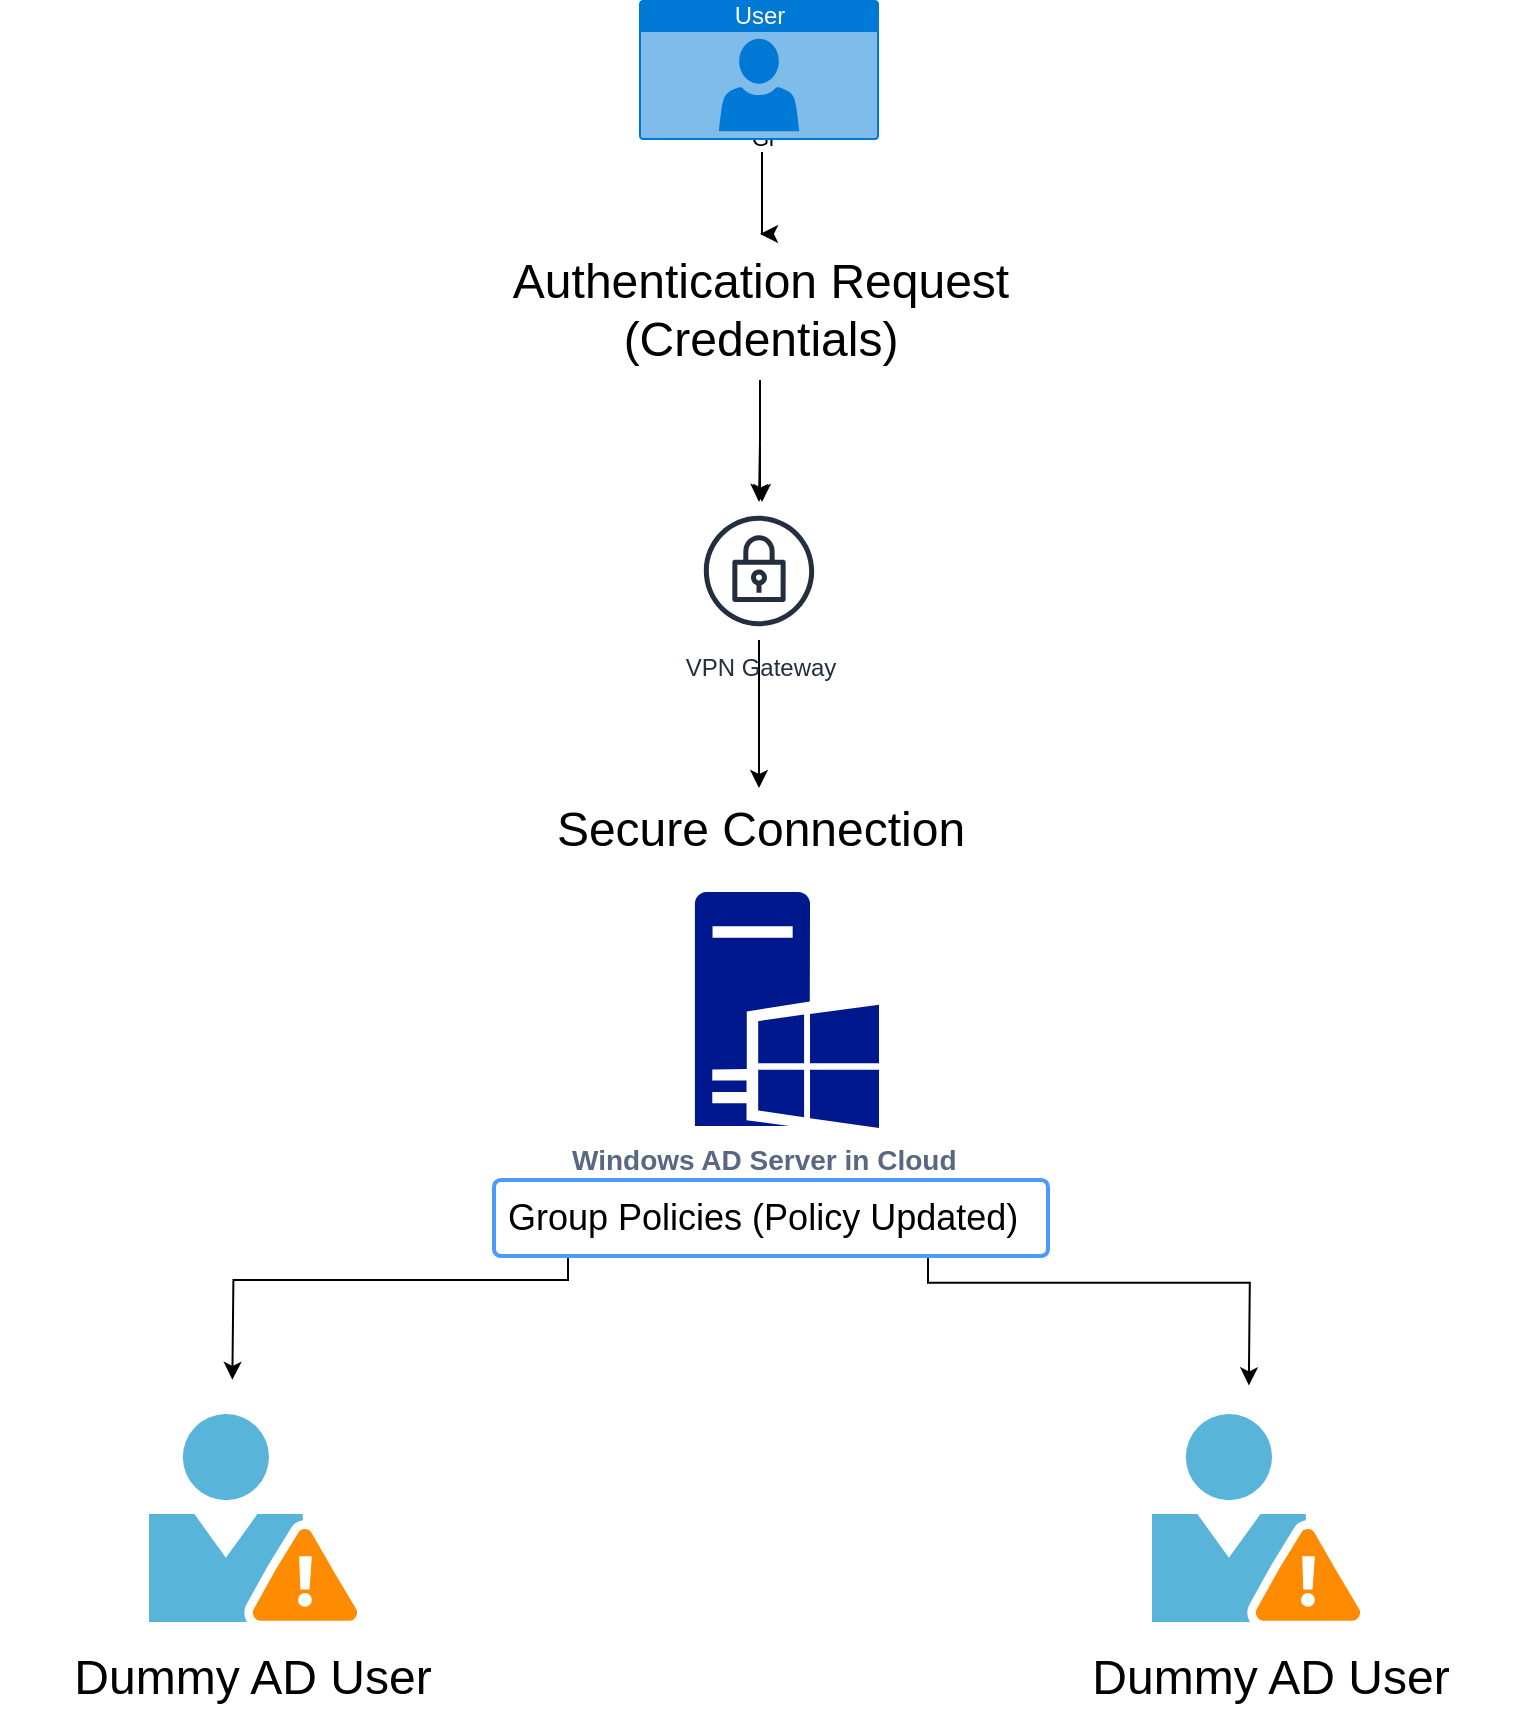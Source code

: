<mxfile version="24.7.14">
  <diagram name="Page-1" id="I9oMGGCVmff-xBgRGZVH">
    <mxGraphModel dx="2100" dy="1126" grid="0" gridSize="10" guides="1" tooltips="1" connect="1" arrows="1" fold="1" page="1" pageScale="1" pageWidth="850" pageHeight="1100" math="0" shadow="0">
      <root>
        <mxCell id="0" />
        <mxCell id="1" parent="0" />
        <mxCell id="X4goSKu6BkFKF8S-UcI2-61" value="Gi" style="edgeStyle=orthogonalEdgeStyle;rounded=0;orthogonalLoop=1;jettySize=auto;html=1;exitX=0.5;exitY=1;exitDx=0;exitDy=0;exitPerimeter=0;" edge="1" parent="1" source="X4goSKu6BkFKF8S-UcI2-62">
          <mxGeometry relative="1" as="geometry">
            <mxPoint x="434" y="271" as="targetPoint" />
            <Array as="points">
              <mxPoint x="434" y="199" />
              <mxPoint x="435" y="242" />
            </Array>
          </mxGeometry>
        </mxCell>
        <mxCell id="X4goSKu6BkFKF8S-UcI2-62" value="User" style="html=1;whiteSpace=wrap;strokeColor=none;fillColor=#0079D6;labelPosition=center;verticalLabelPosition=middle;verticalAlign=top;align=center;fontSize=12;outlineConnect=0;spacingTop=-6;fontColor=#FFFFFF;sketch=0;shape=mxgraph.sitemap.user;" vertex="1" parent="1">
          <mxGeometry x="373.5" y="154" width="120" height="70" as="geometry" />
        </mxCell>
        <mxCell id="X4goSKu6BkFKF8S-UcI2-63" value="" style="edgeStyle=orthogonalEdgeStyle;rounded=0;orthogonalLoop=1;jettySize=auto;html=1;" edge="1" parent="1" source="X4goSKu6BkFKF8S-UcI2-64" target="X4goSKu6BkFKF8S-UcI2-73">
          <mxGeometry relative="1" as="geometry" />
        </mxCell>
        <mxCell id="X4goSKu6BkFKF8S-UcI2-64" value="VPN Gateway" style="sketch=0;outlineConnect=0;fontColor=#232F3E;gradientColor=none;strokeColor=#232F3E;fillColor=#ffffff;dashed=0;verticalLabelPosition=bottom;verticalAlign=top;align=center;html=1;fontSize=12;fontStyle=0;aspect=fixed;shape=mxgraph.aws4.resourceIcon;resIcon=mxgraph.aws4.vpn_gateway;" vertex="1" parent="1">
          <mxGeometry x="399" y="405" width="69" height="69" as="geometry" />
        </mxCell>
        <mxCell id="X4goSKu6BkFKF8S-UcI2-65" value="" style="sketch=0;aspect=fixed;pointerEvents=1;shadow=0;dashed=0;html=1;strokeColor=none;labelPosition=center;verticalLabelPosition=bottom;verticalAlign=top;align=center;fillColor=#00188D;shape=mxgraph.mscae.enterprise.windows_server" vertex="1" parent="1">
          <mxGeometry x="401.46" y="600" width="92.04" height="118" as="geometry" />
        </mxCell>
        <mxCell id="X4goSKu6BkFKF8S-UcI2-66" value="" style="image;aspect=fixed;html=1;points=[];align=center;fontSize=12;image=img/lib/azure2/security/Azure_AD_Risky_Users.svg;" vertex="1" parent="1">
          <mxGeometry x="128.5" y="861" width="104" height="104" as="geometry" />
        </mxCell>
        <mxCell id="X4goSKu6BkFKF8S-UcI2-67" value="" style="image;aspect=fixed;html=1;points=[];align=center;fontSize=12;image=img/lib/azure2/security/Azure_AD_Risky_Users.svg;" vertex="1" parent="1">
          <mxGeometry x="630" y="861" width="104" height="104" as="geometry" />
        </mxCell>
        <mxCell id="X4goSKu6BkFKF8S-UcI2-68" style="edgeStyle=orthogonalEdgeStyle;rounded=0;orthogonalLoop=1;jettySize=auto;html=1;exitX=0;exitY=1;exitDx=0;exitDy=0;" edge="1" parent="1" source="X4goSKu6BkFKF8S-UcI2-70">
          <mxGeometry relative="1" as="geometry">
            <mxPoint x="170.176" y="843.882" as="targetPoint" />
          </mxGeometry>
        </mxCell>
        <mxCell id="X4goSKu6BkFKF8S-UcI2-69" style="edgeStyle=orthogonalEdgeStyle;rounded=0;orthogonalLoop=1;jettySize=auto;html=1;exitX=0.75;exitY=1;exitDx=0;exitDy=0;" edge="1" parent="1" source="X4goSKu6BkFKF8S-UcI2-70">
          <mxGeometry relative="1" as="geometry">
            <mxPoint x="678.412" y="846.706" as="targetPoint" />
          </mxGeometry>
        </mxCell>
        <mxCell id="X4goSKu6BkFKF8S-UcI2-70" value="&lt;font style=&quot;font-size: 14px;&quot;&gt;Windows AD Server in Cloud&lt;/font&gt;" style="fillColor=none;strokeColor=none;html=1;fontSize=11;fontStyle=0;align=left;fontColor=#596780;fontStyle=1;fontSize=11" vertex="1" parent="1">
          <mxGeometry x="338" y="724" width="240" height="20" as="geometry" />
        </mxCell>
        <mxCell id="X4goSKu6BkFKF8S-UcI2-71" value="&lt;font style=&quot;font-size: 18px;&quot;&gt;Group Policies (Policy Updated)&lt;/font&gt;" style="rounded=1;arcSize=9;align=left;spacingLeft=5;strokeColor=#4C9AFF;html=1;strokeWidth=2;fontSize=12" vertex="1" parent="1">
          <mxGeometry x="301" y="744" width="277" height="38" as="geometry" />
        </mxCell>
        <mxCell id="X4goSKu6BkFKF8S-UcI2-72" value="" style="edgeStyle=orthogonalEdgeStyle;rounded=0;orthogonalLoop=1;jettySize=auto;html=1;" edge="1" parent="1" target="X4goSKu6BkFKF8S-UcI2-64">
          <mxGeometry relative="1" as="geometry">
            <mxPoint x="434" y="377" as="sourcePoint" />
            <Array as="points">
              <mxPoint x="435" y="400" />
            </Array>
          </mxGeometry>
        </mxCell>
        <mxCell id="X4goSKu6BkFKF8S-UcI2-73" value="&lt;font style=&quot;font-size: 24px;&quot;&gt;Secure Connection&lt;/font&gt;" style="text;html=1;align=center;verticalAlign=middle;resizable=0;points=[];autosize=1;strokeColor=none;fillColor=none;" vertex="1" parent="1">
          <mxGeometry x="322.5" y="548" width="222" height="41" as="geometry" />
        </mxCell>
        <mxCell id="X4goSKu6BkFKF8S-UcI2-74" value="" style="edgeStyle=orthogonalEdgeStyle;rounded=0;orthogonalLoop=1;jettySize=auto;html=1;" edge="1" parent="1" source="X4goSKu6BkFKF8S-UcI2-75" target="X4goSKu6BkFKF8S-UcI2-64">
          <mxGeometry relative="1" as="geometry" />
        </mxCell>
        <mxCell id="X4goSKu6BkFKF8S-UcI2-75" value="&lt;font style=&quot;font-size: 24px;&quot;&gt;Authentication Request&lt;/font&gt;&lt;div&gt;&lt;font style=&quot;font-size: 24px;&quot;&gt;(Credentials)&lt;/font&gt;&lt;/div&gt;" style="text;html=1;align=center;verticalAlign=middle;resizable=0;points=[];autosize=1;strokeColor=none;fillColor=none;" vertex="1" parent="1">
          <mxGeometry x="301" y="274" width="266" height="70" as="geometry" />
        </mxCell>
        <UserObject label="&lt;font style=&quot;font-size: 24px;&quot;&gt;Dummy AD User&lt;/font&gt;" placeholders="1" id="X4goSKu6BkFKF8S-UcI2-76">
          <mxCell style="text;html=1;strokeColor=none;fillColor=none;align=center;verticalAlign=middle;whiteSpace=wrap;overflow=hidden;" vertex="1" parent="1">
            <mxGeometry x="54" y="965" width="253" height="55" as="geometry" />
          </mxCell>
        </UserObject>
        <UserObject label="&lt;font style=&quot;font-size: 24px;&quot;&gt;Dummy AD User&lt;/font&gt;" placeholders="1" id="X4goSKu6BkFKF8S-UcI2-77">
          <mxCell style="text;html=1;strokeColor=none;fillColor=none;align=center;verticalAlign=middle;whiteSpace=wrap;overflow=hidden;" vertex="1" parent="1">
            <mxGeometry x="563" y="965" width="253" height="55" as="geometry" />
          </mxCell>
        </UserObject>
      </root>
    </mxGraphModel>
  </diagram>
</mxfile>
